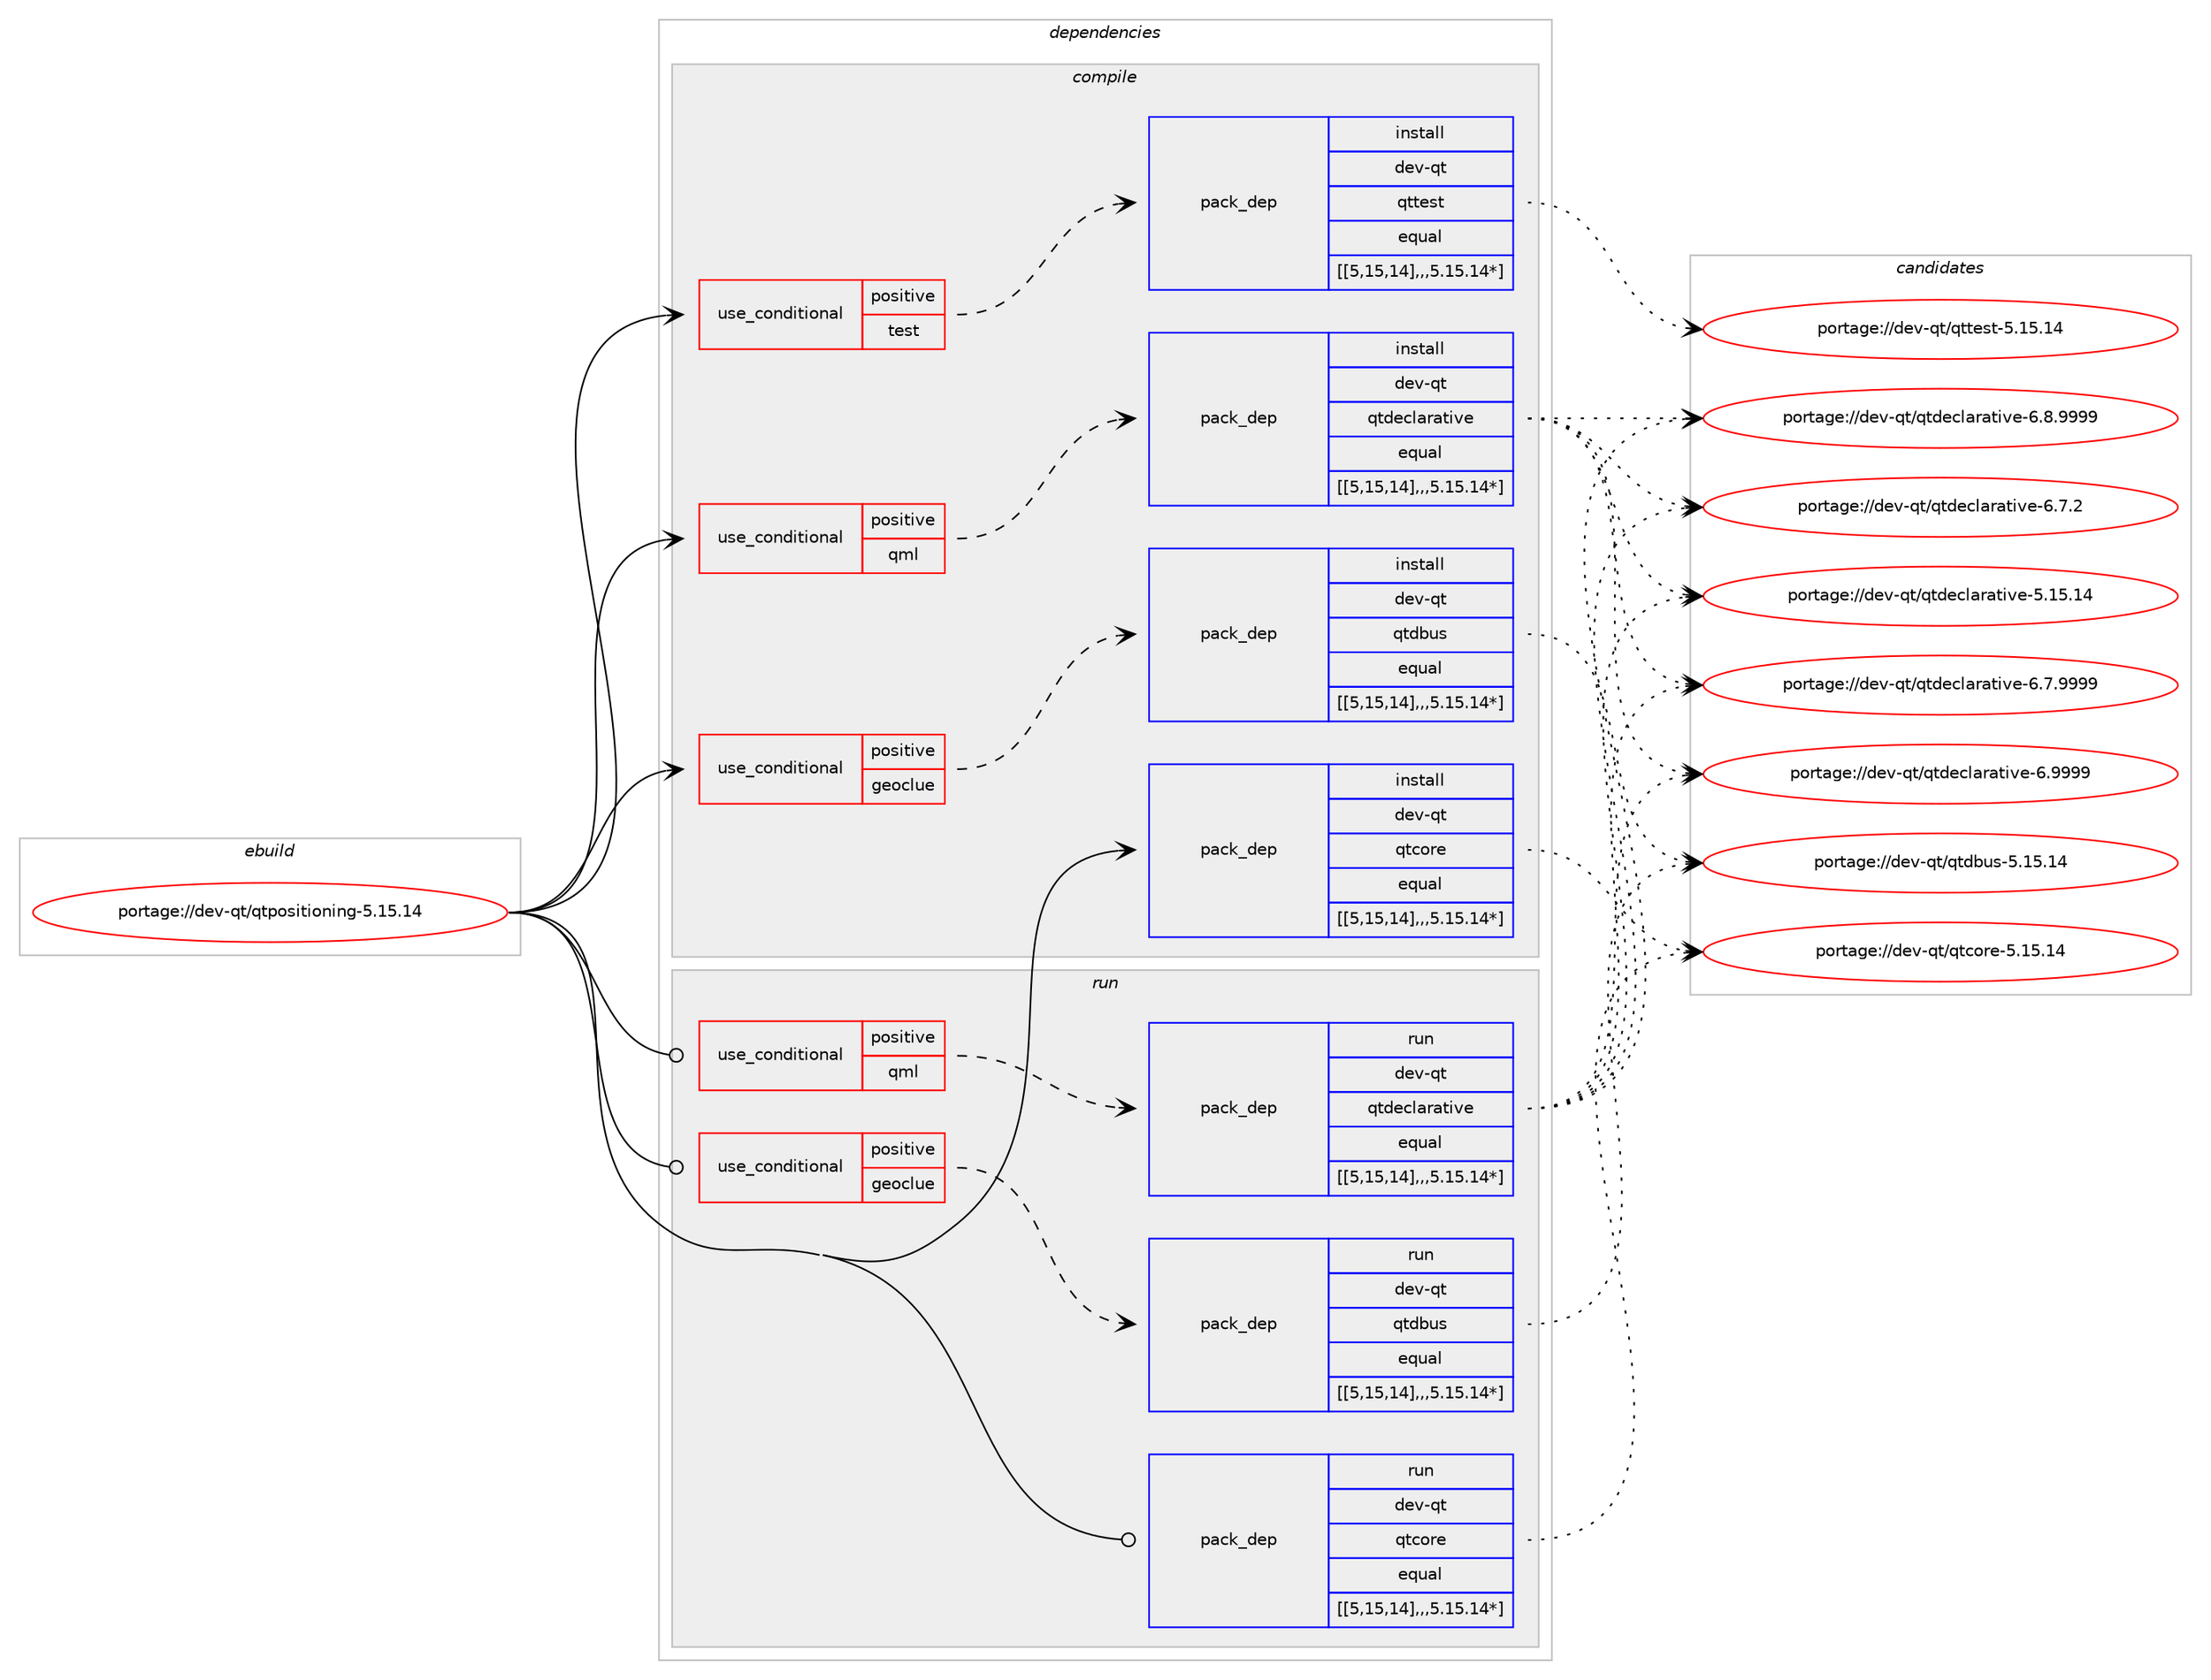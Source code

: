 digraph prolog {

# *************
# Graph options
# *************

newrank=true;
concentrate=true;
compound=true;
graph [rankdir=LR,fontname=Helvetica,fontsize=10,ranksep=1.5];#, ranksep=2.5, nodesep=0.2];
edge  [arrowhead=vee];
node  [fontname=Helvetica,fontsize=10];

# **********
# The ebuild
# **********

subgraph cluster_leftcol {
color=gray;
label=<<i>ebuild</i>>;
id [label="portage://dev-qt/qtpositioning-5.15.14", color=red, width=4, href="../dev-qt/qtpositioning-5.15.14.svg"];
}

# ****************
# The dependencies
# ****************

subgraph cluster_midcol {
color=gray;
label=<<i>dependencies</i>>;
subgraph cluster_compile {
fillcolor="#eeeeee";
style=filled;
label=<<i>compile</i>>;
subgraph cond44136 {
dependency174012 [label=<<TABLE BORDER="0" CELLBORDER="1" CELLSPACING="0" CELLPADDING="4"><TR><TD ROWSPAN="3" CELLPADDING="10">use_conditional</TD></TR><TR><TD>positive</TD></TR><TR><TD>geoclue</TD></TR></TABLE>>, shape=none, color=red];
subgraph pack128613 {
dependency174013 [label=<<TABLE BORDER="0" CELLBORDER="1" CELLSPACING="0" CELLPADDING="4" WIDTH="220"><TR><TD ROWSPAN="6" CELLPADDING="30">pack_dep</TD></TR><TR><TD WIDTH="110">install</TD></TR><TR><TD>dev-qt</TD></TR><TR><TD>qtdbus</TD></TR><TR><TD>equal</TD></TR><TR><TD>[[5,15,14],,,5.15.14*]</TD></TR></TABLE>>, shape=none, color=blue];
}
dependency174012:e -> dependency174013:w [weight=20,style="dashed",arrowhead="vee"];
}
id:e -> dependency174012:w [weight=20,style="solid",arrowhead="vee"];
subgraph cond44137 {
dependency174014 [label=<<TABLE BORDER="0" CELLBORDER="1" CELLSPACING="0" CELLPADDING="4"><TR><TD ROWSPAN="3" CELLPADDING="10">use_conditional</TD></TR><TR><TD>positive</TD></TR><TR><TD>qml</TD></TR></TABLE>>, shape=none, color=red];
subgraph pack128614 {
dependency174015 [label=<<TABLE BORDER="0" CELLBORDER="1" CELLSPACING="0" CELLPADDING="4" WIDTH="220"><TR><TD ROWSPAN="6" CELLPADDING="30">pack_dep</TD></TR><TR><TD WIDTH="110">install</TD></TR><TR><TD>dev-qt</TD></TR><TR><TD>qtdeclarative</TD></TR><TR><TD>equal</TD></TR><TR><TD>[[5,15,14],,,5.15.14*]</TD></TR></TABLE>>, shape=none, color=blue];
}
dependency174014:e -> dependency174015:w [weight=20,style="dashed",arrowhead="vee"];
}
id:e -> dependency174014:w [weight=20,style="solid",arrowhead="vee"];
subgraph cond44138 {
dependency174016 [label=<<TABLE BORDER="0" CELLBORDER="1" CELLSPACING="0" CELLPADDING="4"><TR><TD ROWSPAN="3" CELLPADDING="10">use_conditional</TD></TR><TR><TD>positive</TD></TR><TR><TD>test</TD></TR></TABLE>>, shape=none, color=red];
subgraph pack128615 {
dependency174017 [label=<<TABLE BORDER="0" CELLBORDER="1" CELLSPACING="0" CELLPADDING="4" WIDTH="220"><TR><TD ROWSPAN="6" CELLPADDING="30">pack_dep</TD></TR><TR><TD WIDTH="110">install</TD></TR><TR><TD>dev-qt</TD></TR><TR><TD>qttest</TD></TR><TR><TD>equal</TD></TR><TR><TD>[[5,15,14],,,5.15.14*]</TD></TR></TABLE>>, shape=none, color=blue];
}
dependency174016:e -> dependency174017:w [weight=20,style="dashed",arrowhead="vee"];
}
id:e -> dependency174016:w [weight=20,style="solid",arrowhead="vee"];
subgraph pack128616 {
dependency174018 [label=<<TABLE BORDER="0" CELLBORDER="1" CELLSPACING="0" CELLPADDING="4" WIDTH="220"><TR><TD ROWSPAN="6" CELLPADDING="30">pack_dep</TD></TR><TR><TD WIDTH="110">install</TD></TR><TR><TD>dev-qt</TD></TR><TR><TD>qtcore</TD></TR><TR><TD>equal</TD></TR><TR><TD>[[5,15,14],,,5.15.14*]</TD></TR></TABLE>>, shape=none, color=blue];
}
id:e -> dependency174018:w [weight=20,style="solid",arrowhead="vee"];
}
subgraph cluster_compileandrun {
fillcolor="#eeeeee";
style=filled;
label=<<i>compile and run</i>>;
}
subgraph cluster_run {
fillcolor="#eeeeee";
style=filled;
label=<<i>run</i>>;
subgraph cond44139 {
dependency174019 [label=<<TABLE BORDER="0" CELLBORDER="1" CELLSPACING="0" CELLPADDING="4"><TR><TD ROWSPAN="3" CELLPADDING="10">use_conditional</TD></TR><TR><TD>positive</TD></TR><TR><TD>geoclue</TD></TR></TABLE>>, shape=none, color=red];
subgraph pack128617 {
dependency174020 [label=<<TABLE BORDER="0" CELLBORDER="1" CELLSPACING="0" CELLPADDING="4" WIDTH="220"><TR><TD ROWSPAN="6" CELLPADDING="30">pack_dep</TD></TR><TR><TD WIDTH="110">run</TD></TR><TR><TD>dev-qt</TD></TR><TR><TD>qtdbus</TD></TR><TR><TD>equal</TD></TR><TR><TD>[[5,15,14],,,5.15.14*]</TD></TR></TABLE>>, shape=none, color=blue];
}
dependency174019:e -> dependency174020:w [weight=20,style="dashed",arrowhead="vee"];
}
id:e -> dependency174019:w [weight=20,style="solid",arrowhead="odot"];
subgraph cond44140 {
dependency174021 [label=<<TABLE BORDER="0" CELLBORDER="1" CELLSPACING="0" CELLPADDING="4"><TR><TD ROWSPAN="3" CELLPADDING="10">use_conditional</TD></TR><TR><TD>positive</TD></TR><TR><TD>qml</TD></TR></TABLE>>, shape=none, color=red];
subgraph pack128618 {
dependency174022 [label=<<TABLE BORDER="0" CELLBORDER="1" CELLSPACING="0" CELLPADDING="4" WIDTH="220"><TR><TD ROWSPAN="6" CELLPADDING="30">pack_dep</TD></TR><TR><TD WIDTH="110">run</TD></TR><TR><TD>dev-qt</TD></TR><TR><TD>qtdeclarative</TD></TR><TR><TD>equal</TD></TR><TR><TD>[[5,15,14],,,5.15.14*]</TD></TR></TABLE>>, shape=none, color=blue];
}
dependency174021:e -> dependency174022:w [weight=20,style="dashed",arrowhead="vee"];
}
id:e -> dependency174021:w [weight=20,style="solid",arrowhead="odot"];
subgraph pack128619 {
dependency174023 [label=<<TABLE BORDER="0" CELLBORDER="1" CELLSPACING="0" CELLPADDING="4" WIDTH="220"><TR><TD ROWSPAN="6" CELLPADDING="30">pack_dep</TD></TR><TR><TD WIDTH="110">run</TD></TR><TR><TD>dev-qt</TD></TR><TR><TD>qtcore</TD></TR><TR><TD>equal</TD></TR><TR><TD>[[5,15,14],,,5.15.14*]</TD></TR></TABLE>>, shape=none, color=blue];
}
id:e -> dependency174023:w [weight=20,style="solid",arrowhead="odot"];
}
}

# **************
# The candidates
# **************

subgraph cluster_choices {
rank=same;
color=gray;
label=<<i>candidates</i>>;

subgraph choice128613 {
color=black;
nodesep=1;
choice1001011184511311647113116100981171154553464953464952 [label="portage://dev-qt/qtdbus-5.15.14", color=red, width=4,href="../dev-qt/qtdbus-5.15.14.svg"];
dependency174013:e -> choice1001011184511311647113116100981171154553464953464952:w [style=dotted,weight="100"];
}
subgraph choice128614 {
color=black;
nodesep=1;
choice100101118451131164711311610010199108971149711610511810145544657575757 [label="portage://dev-qt/qtdeclarative-6.9999", color=red, width=4,href="../dev-qt/qtdeclarative-6.9999.svg"];
choice1001011184511311647113116100101991089711497116105118101455446564657575757 [label="portage://dev-qt/qtdeclarative-6.8.9999", color=red, width=4,href="../dev-qt/qtdeclarative-6.8.9999.svg"];
choice1001011184511311647113116100101991089711497116105118101455446554657575757 [label="portage://dev-qt/qtdeclarative-6.7.9999", color=red, width=4,href="../dev-qt/qtdeclarative-6.7.9999.svg"];
choice1001011184511311647113116100101991089711497116105118101455446554650 [label="portage://dev-qt/qtdeclarative-6.7.2", color=red, width=4,href="../dev-qt/qtdeclarative-6.7.2.svg"];
choice10010111845113116471131161001019910897114971161051181014553464953464952 [label="portage://dev-qt/qtdeclarative-5.15.14", color=red, width=4,href="../dev-qt/qtdeclarative-5.15.14.svg"];
dependency174015:e -> choice100101118451131164711311610010199108971149711610511810145544657575757:w [style=dotted,weight="100"];
dependency174015:e -> choice1001011184511311647113116100101991089711497116105118101455446564657575757:w [style=dotted,weight="100"];
dependency174015:e -> choice1001011184511311647113116100101991089711497116105118101455446554657575757:w [style=dotted,weight="100"];
dependency174015:e -> choice1001011184511311647113116100101991089711497116105118101455446554650:w [style=dotted,weight="100"];
dependency174015:e -> choice10010111845113116471131161001019910897114971161051181014553464953464952:w [style=dotted,weight="100"];
}
subgraph choice128615 {
color=black;
nodesep=1;
choice10010111845113116471131161161011151164553464953464952 [label="portage://dev-qt/qttest-5.15.14", color=red, width=4,href="../dev-qt/qttest-5.15.14.svg"];
dependency174017:e -> choice10010111845113116471131161161011151164553464953464952:w [style=dotted,weight="100"];
}
subgraph choice128616 {
color=black;
nodesep=1;
choice1001011184511311647113116991111141014553464953464952 [label="portage://dev-qt/qtcore-5.15.14", color=red, width=4,href="../dev-qt/qtcore-5.15.14.svg"];
dependency174018:e -> choice1001011184511311647113116991111141014553464953464952:w [style=dotted,weight="100"];
}
subgraph choice128617 {
color=black;
nodesep=1;
choice1001011184511311647113116100981171154553464953464952 [label="portage://dev-qt/qtdbus-5.15.14", color=red, width=4,href="../dev-qt/qtdbus-5.15.14.svg"];
dependency174020:e -> choice1001011184511311647113116100981171154553464953464952:w [style=dotted,weight="100"];
}
subgraph choice128618 {
color=black;
nodesep=1;
choice100101118451131164711311610010199108971149711610511810145544657575757 [label="portage://dev-qt/qtdeclarative-6.9999", color=red, width=4,href="../dev-qt/qtdeclarative-6.9999.svg"];
choice1001011184511311647113116100101991089711497116105118101455446564657575757 [label="portage://dev-qt/qtdeclarative-6.8.9999", color=red, width=4,href="../dev-qt/qtdeclarative-6.8.9999.svg"];
choice1001011184511311647113116100101991089711497116105118101455446554657575757 [label="portage://dev-qt/qtdeclarative-6.7.9999", color=red, width=4,href="../dev-qt/qtdeclarative-6.7.9999.svg"];
choice1001011184511311647113116100101991089711497116105118101455446554650 [label="portage://dev-qt/qtdeclarative-6.7.2", color=red, width=4,href="../dev-qt/qtdeclarative-6.7.2.svg"];
choice10010111845113116471131161001019910897114971161051181014553464953464952 [label="portage://dev-qt/qtdeclarative-5.15.14", color=red, width=4,href="../dev-qt/qtdeclarative-5.15.14.svg"];
dependency174022:e -> choice100101118451131164711311610010199108971149711610511810145544657575757:w [style=dotted,weight="100"];
dependency174022:e -> choice1001011184511311647113116100101991089711497116105118101455446564657575757:w [style=dotted,weight="100"];
dependency174022:e -> choice1001011184511311647113116100101991089711497116105118101455446554657575757:w [style=dotted,weight="100"];
dependency174022:e -> choice1001011184511311647113116100101991089711497116105118101455446554650:w [style=dotted,weight="100"];
dependency174022:e -> choice10010111845113116471131161001019910897114971161051181014553464953464952:w [style=dotted,weight="100"];
}
subgraph choice128619 {
color=black;
nodesep=1;
choice1001011184511311647113116991111141014553464953464952 [label="portage://dev-qt/qtcore-5.15.14", color=red, width=4,href="../dev-qt/qtcore-5.15.14.svg"];
dependency174023:e -> choice1001011184511311647113116991111141014553464953464952:w [style=dotted,weight="100"];
}
}

}
